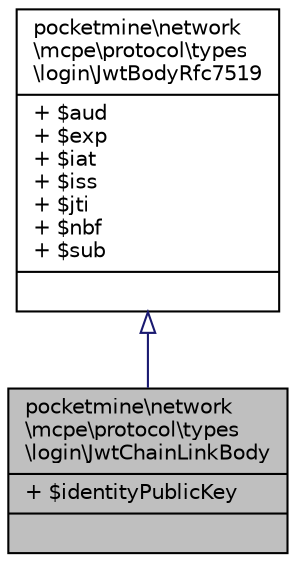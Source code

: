 digraph "pocketmine\network\mcpe\protocol\types\login\JwtChainLinkBody"
{
 // INTERACTIVE_SVG=YES
 // LATEX_PDF_SIZE
  edge [fontname="Helvetica",fontsize="10",labelfontname="Helvetica",labelfontsize="10"];
  node [fontname="Helvetica",fontsize="10",shape=record];
  Node1 [label="{pocketmine\\network\l\\mcpe\\protocol\\types\l\\login\\JwtChainLinkBody\n|+ $identityPublicKey\l|}",height=0.2,width=0.4,color="black", fillcolor="grey75", style="filled", fontcolor="black",tooltip=" "];
  Node2 -> Node1 [dir="back",color="midnightblue",fontsize="10",style="solid",arrowtail="onormal",fontname="Helvetica"];
  Node2 [label="{pocketmine\\network\l\\mcpe\\protocol\\types\l\\login\\JwtBodyRfc7519\n|+ $aud\l+ $exp\l+ $iat\l+ $iss\l+ $jti\l+ $nbf\l+ $sub\l|}",height=0.2,width=0.4,color="black", fillcolor="white", style="filled",URL="$d8/df3/classpocketmine_1_1network_1_1mcpe_1_1protocol_1_1types_1_1login_1_1_jwt_body_rfc7519.html",tooltip=" "];
}
